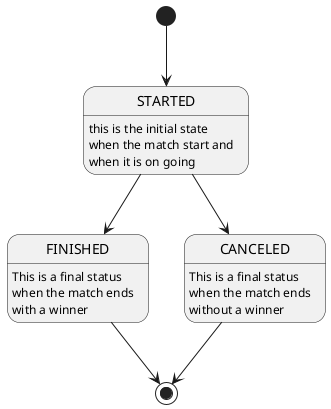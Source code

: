 @startuml
[*] --> STARTED
STARTED -->FINISHED
STARTED --> CANCELED

STARTED: this is the initial state
STARTED: when the match start and
STARTED: when it is on going

FINISHED: This is a final status
FINISHED: when the match ends
FINISHED: with a winner

CANCELED: This is a final status
CANCELED:when the match ends
CANCELED: without a winner
FINISHED --> [*]
CANCELED --> [*]

@enduml